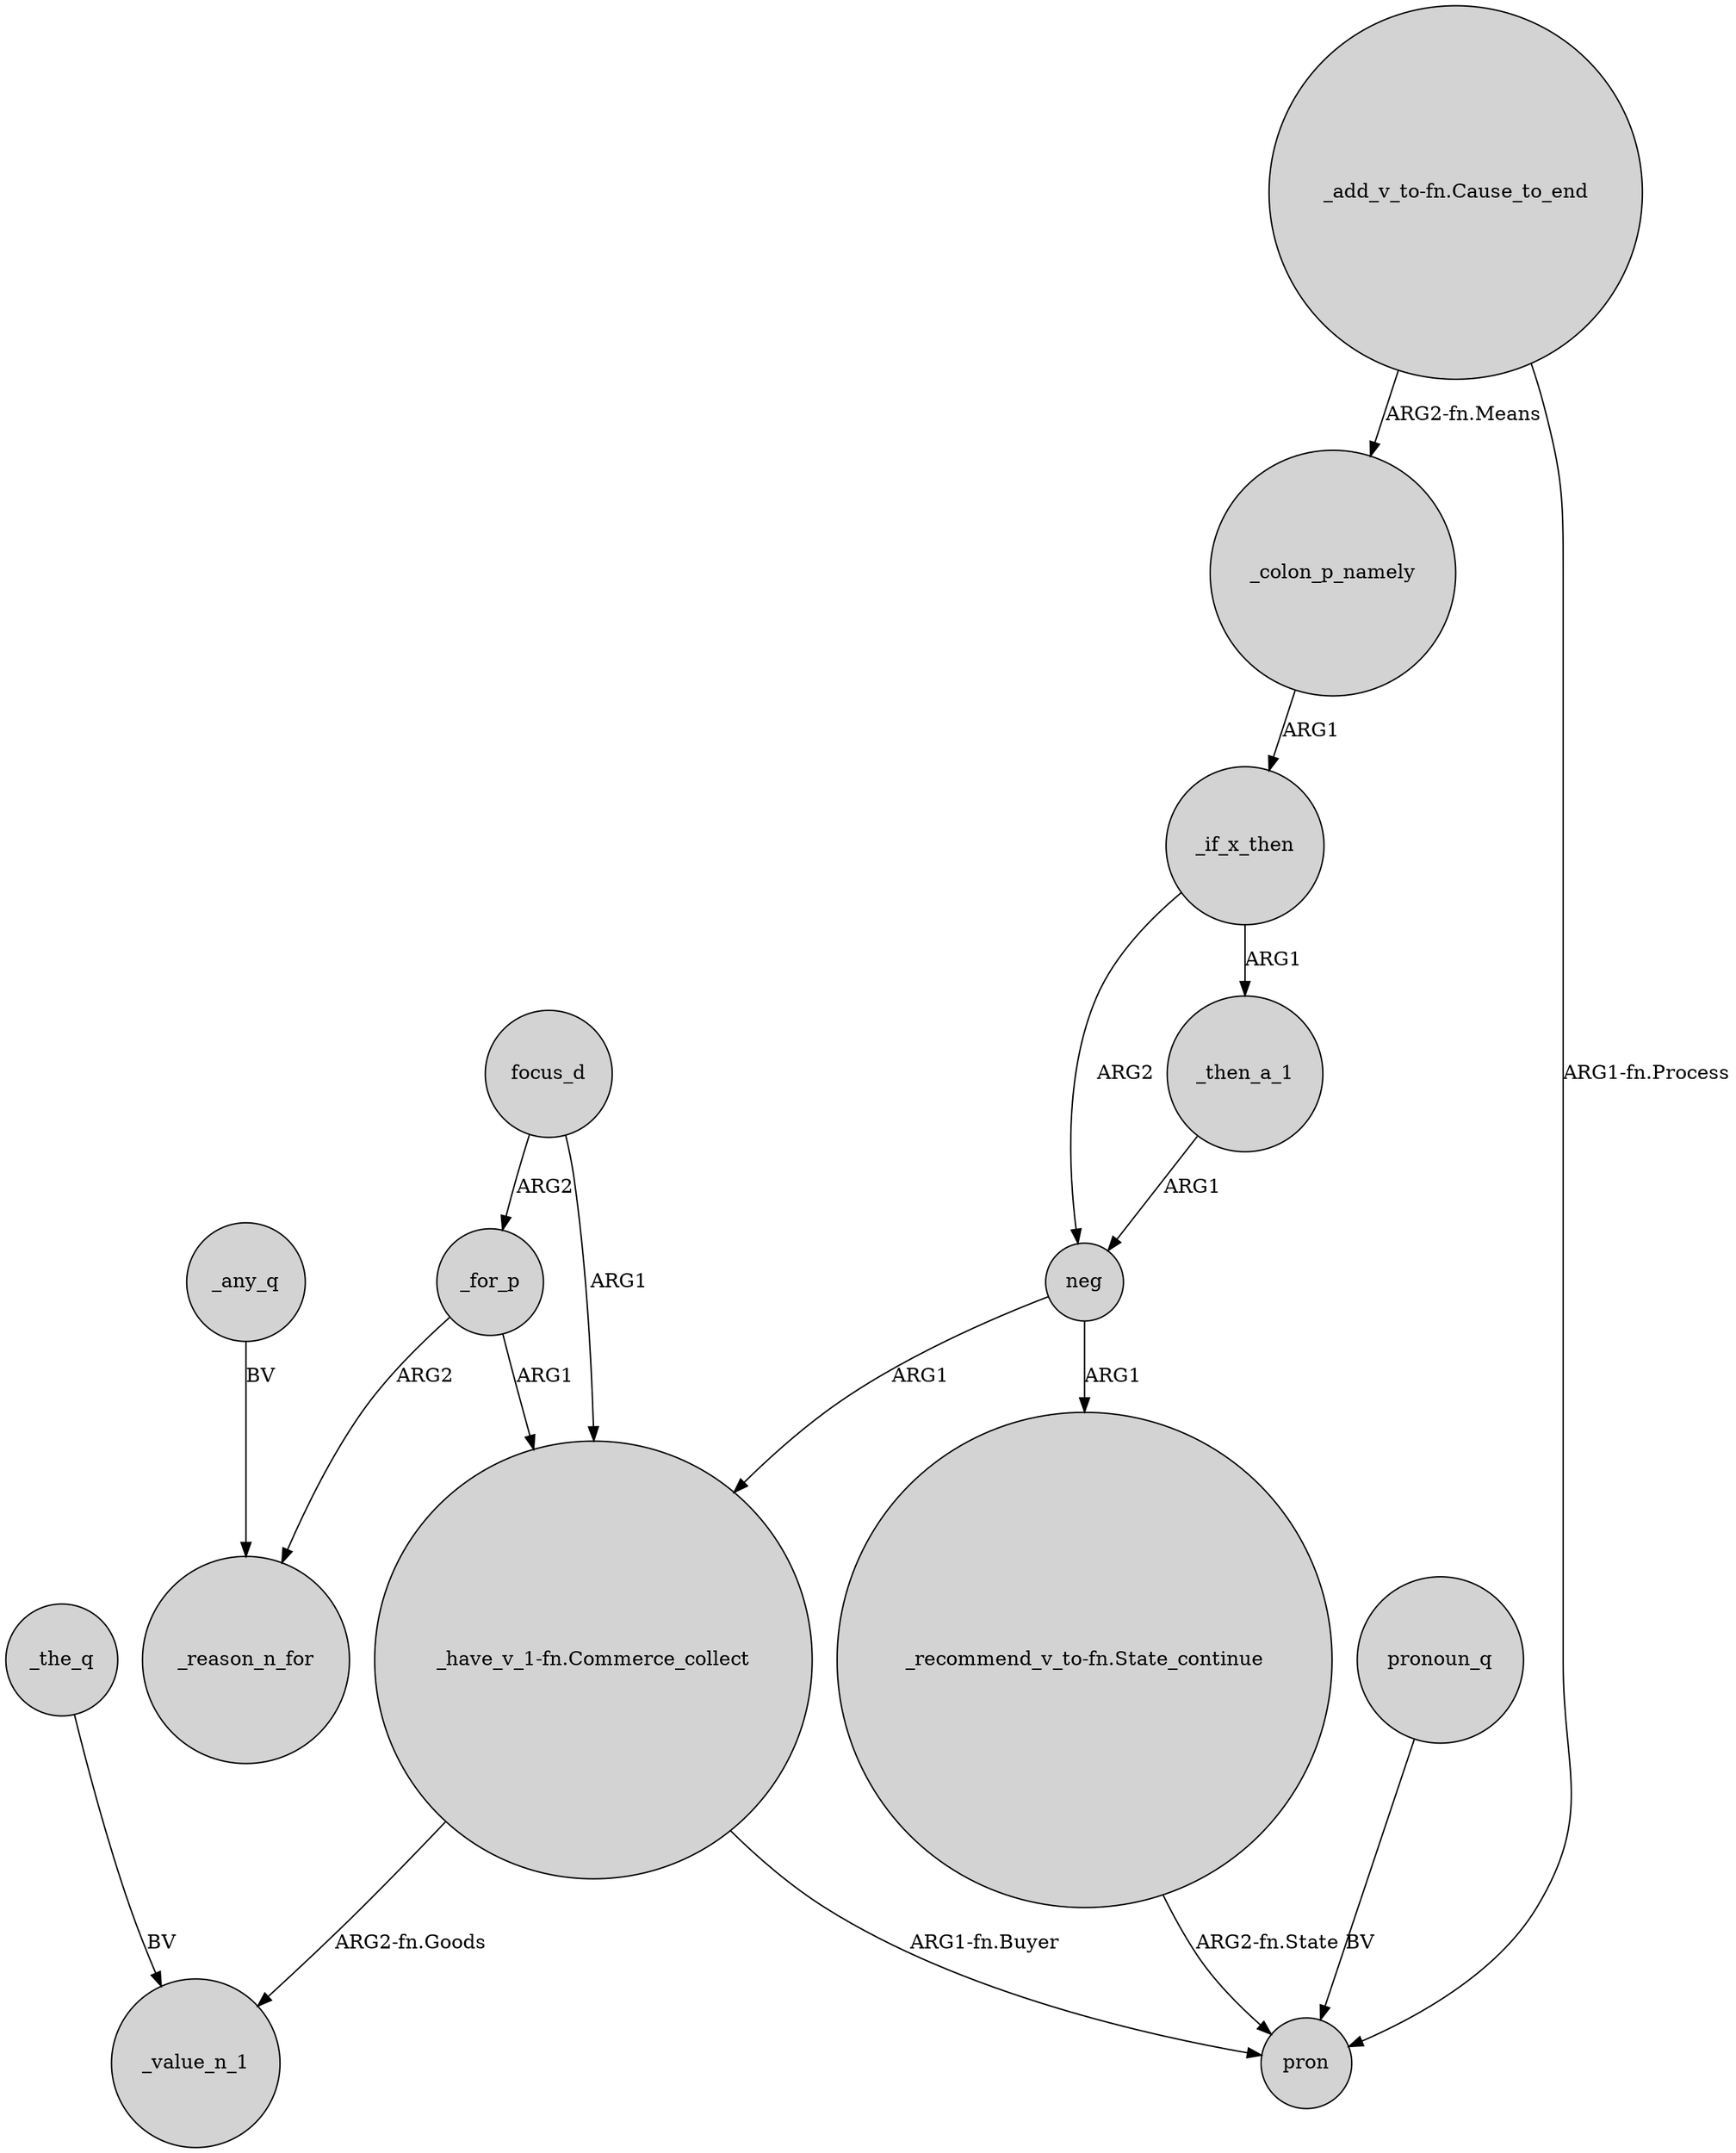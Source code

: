 digraph {
	node [shape=circle style=filled]
	_then_a_1 -> neg [label=ARG1]
	"_recommend_v_to-fn.State_continue" -> pron [label="ARG2-fn.State"]
	_if_x_then -> neg [label=ARG2]
	_if_x_then -> _then_a_1 [label=ARG1]
	"_have_v_1-fn.Commerce_collect" -> pron [label="ARG1-fn.Buyer"]
	"_add_v_to-fn.Cause_to_end" -> _colon_p_namely [label="ARG2-fn.Means"]
	_colon_p_namely -> _if_x_then [label=ARG1]
	_for_p -> _reason_n_for [label=ARG2]
	focus_d -> _for_p [label=ARG2]
	_any_q -> _reason_n_for [label=BV]
	neg -> "_recommend_v_to-fn.State_continue" [label=ARG1]
	focus_d -> "_have_v_1-fn.Commerce_collect" [label=ARG1]
	_the_q -> _value_n_1 [label=BV]
	_for_p -> "_have_v_1-fn.Commerce_collect" [label=ARG1]
	pronoun_q -> pron [label=BV]
	neg -> "_have_v_1-fn.Commerce_collect" [label=ARG1]
	"_add_v_to-fn.Cause_to_end" -> pron [label="ARG1-fn.Process"]
	"_have_v_1-fn.Commerce_collect" -> _value_n_1 [label="ARG2-fn.Goods"]
}
